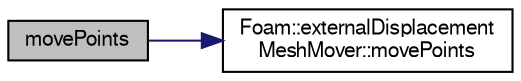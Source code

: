 digraph "movePoints"
{
  bgcolor="transparent";
  edge [fontname="FreeSans",fontsize="10",labelfontname="FreeSans",labelfontsize="10"];
  node [fontname="FreeSans",fontsize="10",shape=record];
  rankdir="LR";
  Node677 [label="movePoints",height=0.2,width=0.4,color="black", fillcolor="grey75", style="filled", fontcolor="black"];
  Node677 -> Node678 [color="midnightblue",fontsize="10",style="solid",fontname="FreeSans"];
  Node678 [label="Foam::externalDisplacement\lMeshMover::movePoints",height=0.2,width=0.4,color="black",URL="$a24650.html#ab62834098bae1d3887f578c700754f39",tooltip="Update local data for geometry changes. "];
}
